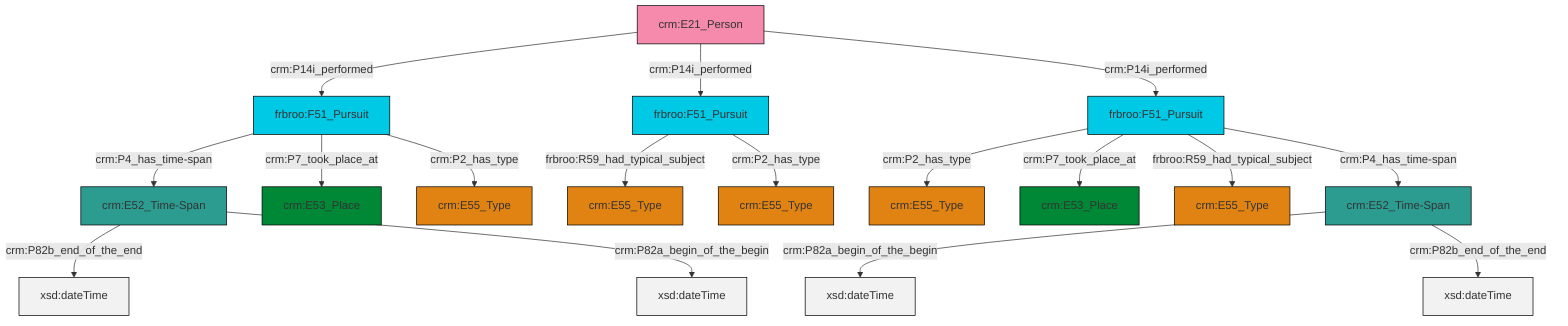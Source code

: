 graph TD
classDef Literal fill:#f2f2f2,stroke:#000000;
classDef CRM_Entity fill:#FFFFFF,stroke:#000000;
classDef Temporal_Entity fill:#00C9E6, stroke:#000000;
classDef Type fill:#E18312, stroke:#000000;
classDef Time-Span fill:#2C9C91, stroke:#000000;
classDef Appellation fill:#FFEB7F, stroke:#000000;
classDef Place fill:#008836, stroke:#000000;
classDef Persistent_Item fill:#B266B2, stroke:#000000;
classDef Conceptual_Object fill:#FFD700, stroke:#000000;
classDef Physical_Thing fill:#D2B48C, stroke:#000000;
classDef Actor fill:#f58aad, stroke:#000000;
classDef PC_Classes fill:#4ce600, stroke:#000000;
classDef Multi fill:#cccccc,stroke:#000000;

2["crm:E52_Time-Span"]:::Time-Span -->|crm:P82a_begin_of_the_begin| 3[xsd:dateTime]:::Literal
4["frbroo:F51_Pursuit"]:::Temporal_Entity -->|crm:P2_has_type| 5["crm:E55_Type"]:::Type
4["frbroo:F51_Pursuit"]:::Temporal_Entity -->|crm:P7_took_place_at| 6["crm:E53_Place"]:::Place
7["frbroo:F51_Pursuit"]:::Temporal_Entity -->|frbroo:R59_had_typical_subject| 8["crm:E55_Type"]:::Type
9["crm:E21_Person"]:::Actor -->|crm:P14i_performed| 10["frbroo:F51_Pursuit"]:::Temporal_Entity
9["crm:E21_Person"]:::Actor -->|crm:P14i_performed| 7["frbroo:F51_Pursuit"]:::Temporal_Entity
12["crm:E52_Time-Span"]:::Time-Span -->|crm:P82b_end_of_the_end| 13[xsd:dateTime]:::Literal
12["crm:E52_Time-Span"]:::Time-Span -->|crm:P82a_begin_of_the_begin| 14[xsd:dateTime]:::Literal
10["frbroo:F51_Pursuit"]:::Temporal_Entity -->|crm:P4_has_time-span| 12["crm:E52_Time-Span"]:::Time-Span
9["crm:E21_Person"]:::Actor -->|crm:P14i_performed| 4["frbroo:F51_Pursuit"]:::Temporal_Entity
7["frbroo:F51_Pursuit"]:::Temporal_Entity -->|crm:P2_has_type| 0["crm:E55_Type"]:::Type
4["frbroo:F51_Pursuit"]:::Temporal_Entity -->|frbroo:R59_had_typical_subject| 18["crm:E55_Type"]:::Type
10["frbroo:F51_Pursuit"]:::Temporal_Entity -->|crm:P7_took_place_at| 15["crm:E53_Place"]:::Place
10["frbroo:F51_Pursuit"]:::Temporal_Entity -->|crm:P2_has_type| 25["crm:E55_Type"]:::Type
2["crm:E52_Time-Span"]:::Time-Span -->|crm:P82b_end_of_the_end| 29[xsd:dateTime]:::Literal
4["frbroo:F51_Pursuit"]:::Temporal_Entity -->|crm:P4_has_time-span| 2["crm:E52_Time-Span"]:::Time-Span